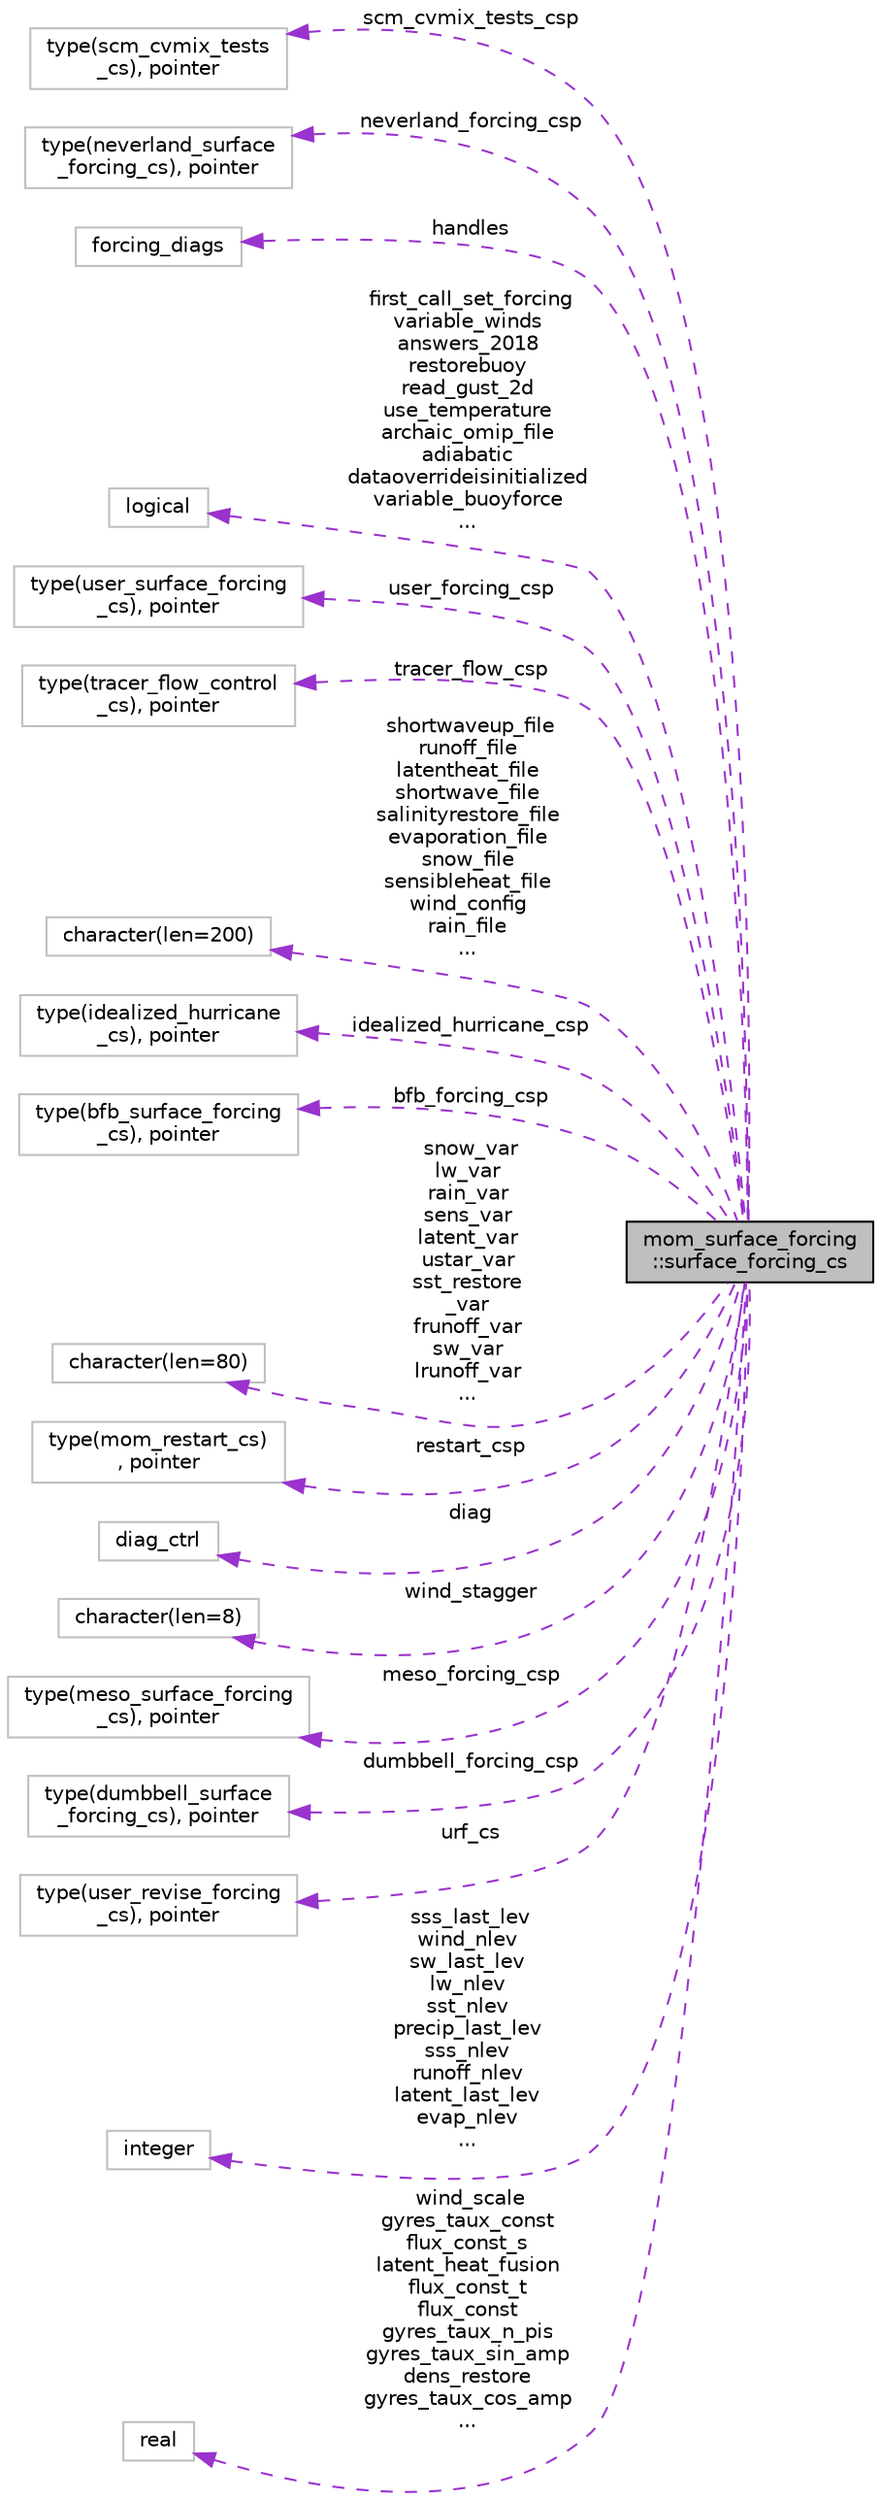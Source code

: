 digraph "mom_surface_forcing::surface_forcing_cs"
{
 // INTERACTIVE_SVG=YES
 // LATEX_PDF_SIZE
  edge [fontname="Helvetica",fontsize="10",labelfontname="Helvetica",labelfontsize="10"];
  node [fontname="Helvetica",fontsize="10",shape=record];
  rankdir="LR";
  Node1 [label="mom_surface_forcing\l::surface_forcing_cs",height=0.2,width=0.4,color="black", fillcolor="grey75", style="filled", fontcolor="black",tooltip="Structure containing pointers to the forcing fields that may be used to drive MOM...."];
  Node2 -> Node1 [dir="back",color="darkorchid3",fontsize="10",style="dashed",label=" scm_cvmix_tests_csp" ,fontname="Helvetica"];
  Node2 [label="type(scm_cvmix_tests\l_cs), pointer",height=0.2,width=0.4,color="grey75", fillcolor="white", style="filled",tooltip=" "];
  Node3 -> Node1 [dir="back",color="darkorchid3",fontsize="10",style="dashed",label=" neverland_forcing_csp" ,fontname="Helvetica"];
  Node3 [label="type(neverland_surface\l_forcing_cs), pointer",height=0.2,width=0.4,color="grey75", fillcolor="white", style="filled",tooltip=" "];
  Node4 -> Node1 [dir="back",color="darkorchid3",fontsize="10",style="dashed",label=" handles" ,fontname="Helvetica"];
  Node4 [label="forcing_diags",height=0.2,width=0.4,color="grey75", fillcolor="white", style="filled",tooltip=" "];
  Node5 -> Node1 [dir="back",color="darkorchid3",fontsize="10",style="dashed",label=" first_call_set_forcing\nvariable_winds\nanswers_2018\nrestorebuoy\nread_gust_2d\nuse_temperature\narchaic_omip_file\nadiabatic\ndataoverrideisinitialized\nvariable_buoyforce\n..." ,fontname="Helvetica"];
  Node5 [label="logical",height=0.2,width=0.4,color="grey75", fillcolor="white", style="filled",tooltip=" "];
  Node6 -> Node1 [dir="back",color="darkorchid3",fontsize="10",style="dashed",label=" user_forcing_csp" ,fontname="Helvetica"];
  Node6 [label="type(user_surface_forcing\l_cs), pointer",height=0.2,width=0.4,color="grey75", fillcolor="white", style="filled",tooltip=" "];
  Node7 -> Node1 [dir="back",color="darkorchid3",fontsize="10",style="dashed",label=" tracer_flow_csp" ,fontname="Helvetica"];
  Node7 [label="type(tracer_flow_control\l_cs), pointer",height=0.2,width=0.4,color="grey75", fillcolor="white", style="filled",tooltip=" "];
  Node8 -> Node1 [dir="back",color="darkorchid3",fontsize="10",style="dashed",label=" shortwaveup_file\nrunoff_file\nlatentheat_file\nshortwave_file\nsalinityrestore_file\nevaporation_file\nsnow_file\nsensibleheat_file\nwind_config\nrain_file\n..." ,fontname="Helvetica"];
  Node8 [label="character(len=200)",height=0.2,width=0.4,color="grey75", fillcolor="white", style="filled",tooltip=" "];
  Node9 -> Node1 [dir="back",color="darkorchid3",fontsize="10",style="dashed",label=" idealized_hurricane_csp" ,fontname="Helvetica"];
  Node9 [label="type(idealized_hurricane\l_cs), pointer",height=0.2,width=0.4,color="grey75", fillcolor="white", style="filled",tooltip=" "];
  Node10 -> Node1 [dir="back",color="darkorchid3",fontsize="10",style="dashed",label=" bfb_forcing_csp" ,fontname="Helvetica"];
  Node10 [label="type(bfb_surface_forcing\l_cs), pointer",height=0.2,width=0.4,color="grey75", fillcolor="white", style="filled",tooltip=" "];
  Node11 -> Node1 [dir="back",color="darkorchid3",fontsize="10",style="dashed",label=" snow_var\nlw_var\nrain_var\nsens_var\nlatent_var\nustar_var\nsst_restore\l_var\nfrunoff_var\nsw_var\nlrunoff_var\n..." ,fontname="Helvetica"];
  Node11 [label="character(len=80)",height=0.2,width=0.4,color="grey75", fillcolor="white", style="filled",tooltip=" "];
  Node12 -> Node1 [dir="back",color="darkorchid3",fontsize="10",style="dashed",label=" restart_csp" ,fontname="Helvetica"];
  Node12 [label="type(mom_restart_cs)\l, pointer",height=0.2,width=0.4,color="grey75", fillcolor="white", style="filled",tooltip=" "];
  Node13 -> Node1 [dir="back",color="darkorchid3",fontsize="10",style="dashed",label=" diag" ,fontname="Helvetica"];
  Node13 [label="diag_ctrl",height=0.2,width=0.4,color="grey75", fillcolor="white", style="filled",tooltip=" "];
  Node14 -> Node1 [dir="back",color="darkorchid3",fontsize="10",style="dashed",label=" wind_stagger" ,fontname="Helvetica"];
  Node14 [label="character(len=8)",height=0.2,width=0.4,color="grey75", fillcolor="white", style="filled",tooltip=" "];
  Node15 -> Node1 [dir="back",color="darkorchid3",fontsize="10",style="dashed",label=" meso_forcing_csp" ,fontname="Helvetica"];
  Node15 [label="type(meso_surface_forcing\l_cs), pointer",height=0.2,width=0.4,color="grey75", fillcolor="white", style="filled",tooltip=" "];
  Node16 -> Node1 [dir="back",color="darkorchid3",fontsize="10",style="dashed",label=" dumbbell_forcing_csp" ,fontname="Helvetica"];
  Node16 [label="type(dumbbell_surface\l_forcing_cs), pointer",height=0.2,width=0.4,color="grey75", fillcolor="white", style="filled",tooltip=" "];
  Node17 -> Node1 [dir="back",color="darkorchid3",fontsize="10",style="dashed",label=" urf_cs" ,fontname="Helvetica"];
  Node17 [label="type(user_revise_forcing\l_cs), pointer",height=0.2,width=0.4,color="grey75", fillcolor="white", style="filled",tooltip=" "];
  Node18 -> Node1 [dir="back",color="darkorchid3",fontsize="10",style="dashed",label=" sss_last_lev\nwind_nlev\nsw_last_lev\nlw_nlev\nsst_nlev\nprecip_last_lev\nsss_nlev\nrunoff_nlev\nlatent_last_lev\nevap_nlev\n..." ,fontname="Helvetica"];
  Node18 [label="integer",height=0.2,width=0.4,color="grey75", fillcolor="white", style="filled",tooltip=" "];
  Node19 -> Node1 [dir="back",color="darkorchid3",fontsize="10",style="dashed",label=" wind_scale\ngyres_taux_const\nflux_const_s\nlatent_heat_fusion\nflux_const_t\nflux_const\ngyres_taux_n_pis\ngyres_taux_sin_amp\ndens_restore\ngyres_taux_cos_amp\n..." ,fontname="Helvetica"];
  Node19 [label="real",height=0.2,width=0.4,color="grey75", fillcolor="white", style="filled",tooltip=" "];
}
